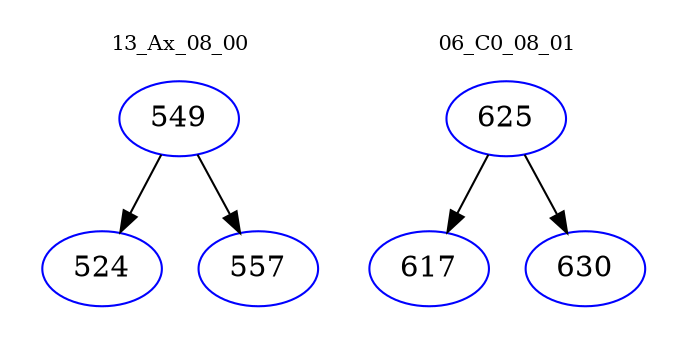 digraph{
subgraph cluster_0 {
color = white
label = "13_Ax_08_00";
fontsize=10;
T0_549 [label="549", color="blue"]
T0_549 -> T0_524 [color="black"]
T0_524 [label="524", color="blue"]
T0_549 -> T0_557 [color="black"]
T0_557 [label="557", color="blue"]
}
subgraph cluster_1 {
color = white
label = "06_C0_08_01";
fontsize=10;
T1_625 [label="625", color="blue"]
T1_625 -> T1_617 [color="black"]
T1_617 [label="617", color="blue"]
T1_625 -> T1_630 [color="black"]
T1_630 [label="630", color="blue"]
}
}
